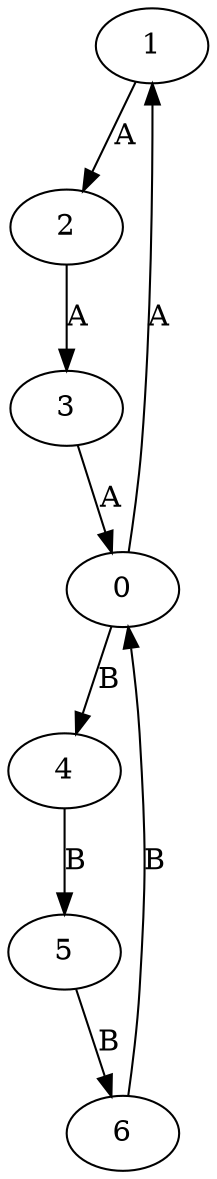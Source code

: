 digraph  {
1;
2;
3;
0;
4;
5;
6;
1 -> 2  [key=0, label=A];
2 -> 3  [key=0, label=A];
3 -> 0  [key=0, label=A];
0 -> 1  [key=0, label=A];
0 -> 4  [key=0, label=B];
4 -> 5  [key=0, label=B];
5 -> 6  [key=0, label=B];
6 -> 0  [key=0, label=B];
}
